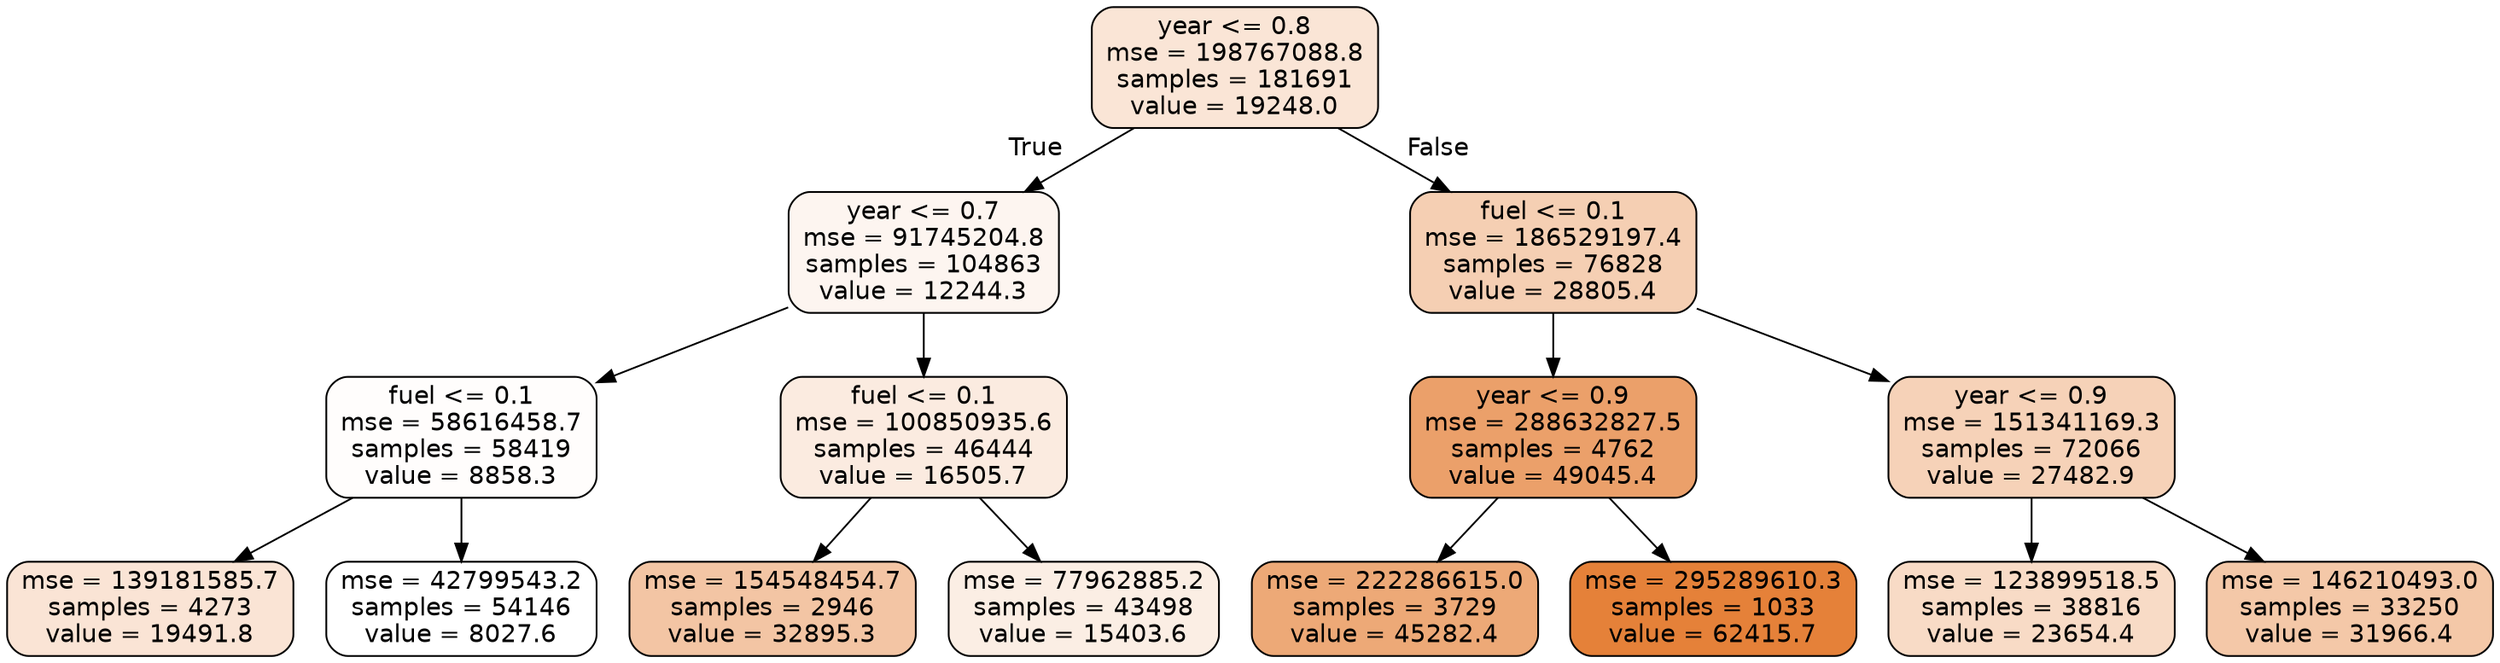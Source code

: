 digraph Tree {
node [shape=box, style="filled, rounded", color="black", fontname=helvetica] ;
edge [fontname=helvetica] ;
0 [label="year <= 0.8\nmse = 198767088.8\nsamples = 181691\nvalue = 19248.0", fillcolor="#fae5d6"] ;
1 [label="year <= 0.7\nmse = 91745204.8\nsamples = 104863\nvalue = 12244.3", fillcolor="#fdf5f0"] ;
0 -> 1 [labeldistance=2.5, labelangle=45, headlabel="True"] ;
2 [label="fuel <= 0.1\nmse = 58616458.7\nsamples = 58419\nvalue = 8858.3", fillcolor="#fffdfc"] ;
1 -> 2 ;
3 [label="mse = 139181585.7\nsamples = 4273\nvalue = 19491.8", fillcolor="#fae4d5"] ;
2 -> 3 ;
4 [label="mse = 42799543.2\nsamples = 54146\nvalue = 8027.6", fillcolor="#ffffff"] ;
2 -> 4 ;
5 [label="fuel <= 0.1\nmse = 100850935.6\nsamples = 46444\nvalue = 16505.7", fillcolor="#fbebe0"] ;
1 -> 5 ;
6 [label="mse = 154548454.7\nsamples = 2946\nvalue = 32895.3", fillcolor="#f3c5a4"] ;
5 -> 6 ;
7 [label="mse = 77962885.2\nsamples = 43498\nvalue = 15403.6", fillcolor="#fbeee4"] ;
5 -> 7 ;
8 [label="fuel <= 0.1\nmse = 186529197.4\nsamples = 76828\nvalue = 28805.4", fillcolor="#f5cfb3"] ;
0 -> 8 [labeldistance=2.5, labelangle=-45, headlabel="False"] ;
9 [label="year <= 0.9\nmse = 288632827.5\nsamples = 4762\nvalue = 49045.4", fillcolor="#eba06a"] ;
8 -> 9 ;
10 [label="mse = 222286615.0\nsamples = 3729\nvalue = 45282.4", fillcolor="#eda977"] ;
9 -> 10 ;
11 [label="mse = 295289610.3\nsamples = 1033\nvalue = 62415.7", fillcolor="#e58139"] ;
9 -> 11 ;
12 [label="year <= 0.9\nmse = 151341169.3\nsamples = 72066\nvalue = 27482.9", fillcolor="#f6d2b8"] ;
8 -> 12 ;
13 [label="mse = 123899518.5\nsamples = 38816\nvalue = 23654.4", fillcolor="#f8dbc6"] ;
12 -> 13 ;
14 [label="mse = 146210493.0\nsamples = 33250\nvalue = 31966.4", fillcolor="#f4c8a8"] ;
12 -> 14 ;
}
